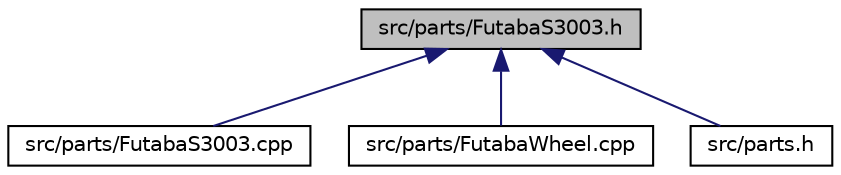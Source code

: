 digraph "src/parts/FutabaS3003.h"
{
  edge [fontname="Helvetica",fontsize="10",labelfontname="Helvetica",labelfontsize="10"];
  node [fontname="Helvetica",fontsize="10",shape=record];
  Node29 [label="src/parts/FutabaS3003.h",height=0.2,width=0.4,color="black", fillcolor="grey75", style="filled", fontcolor="black"];
  Node29 -> Node30 [dir="back",color="midnightblue",fontsize="10",style="solid",fontname="Helvetica"];
  Node30 [label="src/parts/FutabaS3003.cpp",height=0.2,width=0.4,color="black", fillcolor="white", style="filled",URL="$FutabaS3003_8cpp.html"];
  Node29 -> Node31 [dir="back",color="midnightblue",fontsize="10",style="solid",fontname="Helvetica"];
  Node31 [label="src/parts/FutabaWheel.cpp",height=0.2,width=0.4,color="black", fillcolor="white", style="filled",URL="$FutabaWheel_8cpp.html"];
  Node29 -> Node32 [dir="back",color="midnightblue",fontsize="10",style="solid",fontname="Helvetica"];
  Node32 [label="src/parts.h",height=0.2,width=0.4,color="black", fillcolor="white", style="filled",URL="$parts_8h.html"];
}
